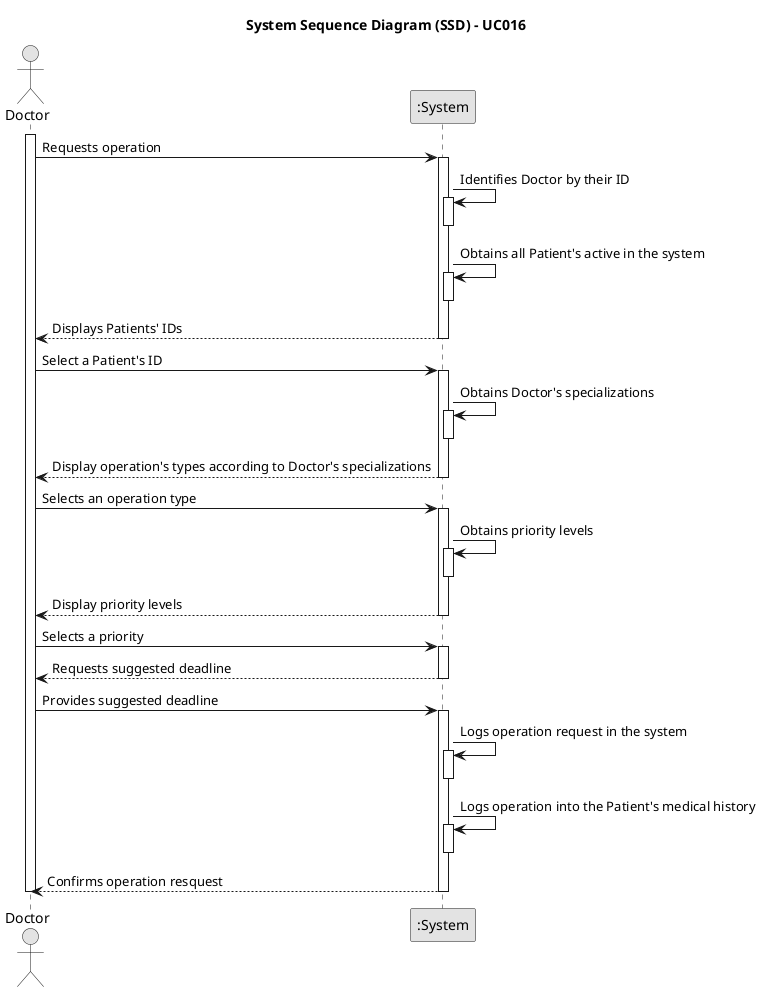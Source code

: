 @startuml "uc016-system-sequence-diagram"
skinparam monochrome true
skinparam packageStyle rectangle
skinparam shadowing false

title System Sequence Diagram (SSD) - UC016
actor Doctor as Doc
participant ":System" as Sys

activate Doc
    Doc -> Sys: Requests operation
    
    activate Sys
        Sys -> Sys : Identifies Doctor by their ID
        activate Sys
            deactivate Sys

        Sys -> Sys : Obtains all Patient's active in the system
        activate Sys    
            deactivate Sys
        
        Sys --> Doc : Displays Patients' IDs
        deactivate Sys

    Doc -> Sys : Select a Patient's ID

    activate Sys
        Sys -> Sys : Obtains Doctor's specializations
        activate Sys
            deactivate Sys

        Sys --> Doc : Display operation's types according to Doctor's specializations
        deactivate Sys 
    
    Doc -> Sys : Selects an operation type
    activate Sys
        Sys -> Sys : Obtains priority levels
        activate Sys
            deactivate Sys

        Sys --> Doc : Display priority levels
        deactivate Sys
    
    Doc -> Sys : Selects a priority
    activate Sys
        Sys --> Doc : Requests suggested deadline
        deactivate Sys

    Doc -> Sys : Provides suggested deadline
    activate Sys

        Sys -> Sys : Logs operation request in the system
        activate Sys
            deactivate Sys

        Sys -> Sys :  Logs operation into the Patient's medical history
        activate Sys
            deactivate Sys

        Sys --> Doc : Confirms operation resquest
        deactivate Sys
deactivate Doc

@enduml